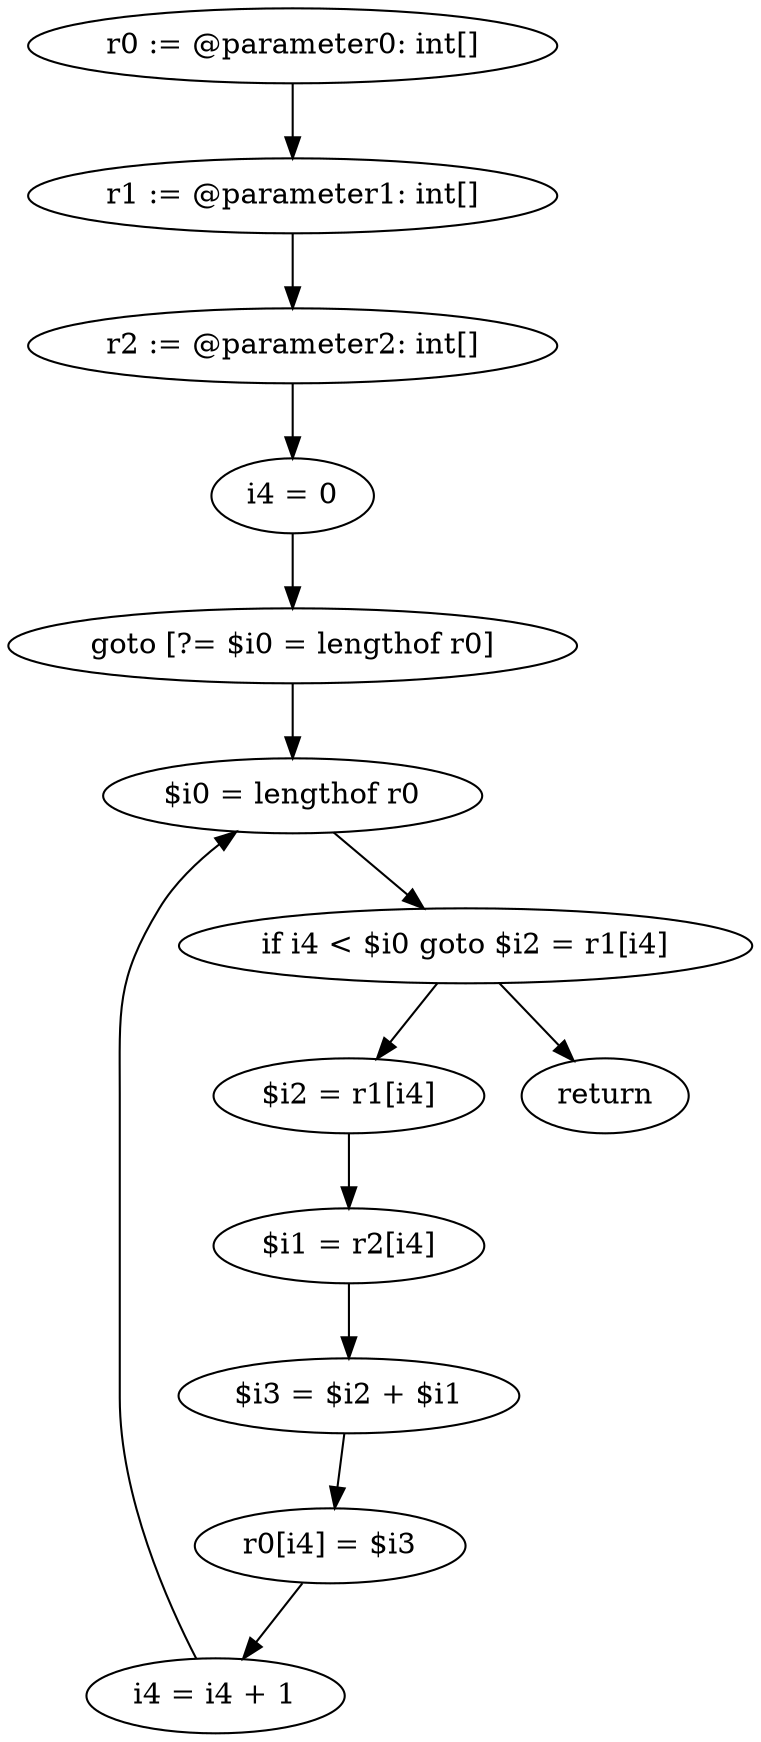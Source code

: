 digraph "unitGraph" {
    "r0 := @parameter0: int[]"
    "r1 := @parameter1: int[]"
    "r2 := @parameter2: int[]"
    "i4 = 0"
    "goto [?= $i0 = lengthof r0]"
    "$i2 = r1[i4]"
    "$i1 = r2[i4]"
    "$i3 = $i2 + $i1"
    "r0[i4] = $i3"
    "i4 = i4 + 1"
    "$i0 = lengthof r0"
    "if i4 < $i0 goto $i2 = r1[i4]"
    "return"
    "r0 := @parameter0: int[]"->"r1 := @parameter1: int[]";
    "r1 := @parameter1: int[]"->"r2 := @parameter2: int[]";
    "r2 := @parameter2: int[]"->"i4 = 0";
    "i4 = 0"->"goto [?= $i0 = lengthof r0]";
    "goto [?= $i0 = lengthof r0]"->"$i0 = lengthof r0";
    "$i2 = r1[i4]"->"$i1 = r2[i4]";
    "$i1 = r2[i4]"->"$i3 = $i2 + $i1";
    "$i3 = $i2 + $i1"->"r0[i4] = $i3";
    "r0[i4] = $i3"->"i4 = i4 + 1";
    "i4 = i4 + 1"->"$i0 = lengthof r0";
    "$i0 = lengthof r0"->"if i4 < $i0 goto $i2 = r1[i4]";
    "if i4 < $i0 goto $i2 = r1[i4]"->"return";
    "if i4 < $i0 goto $i2 = r1[i4]"->"$i2 = r1[i4]";
}
